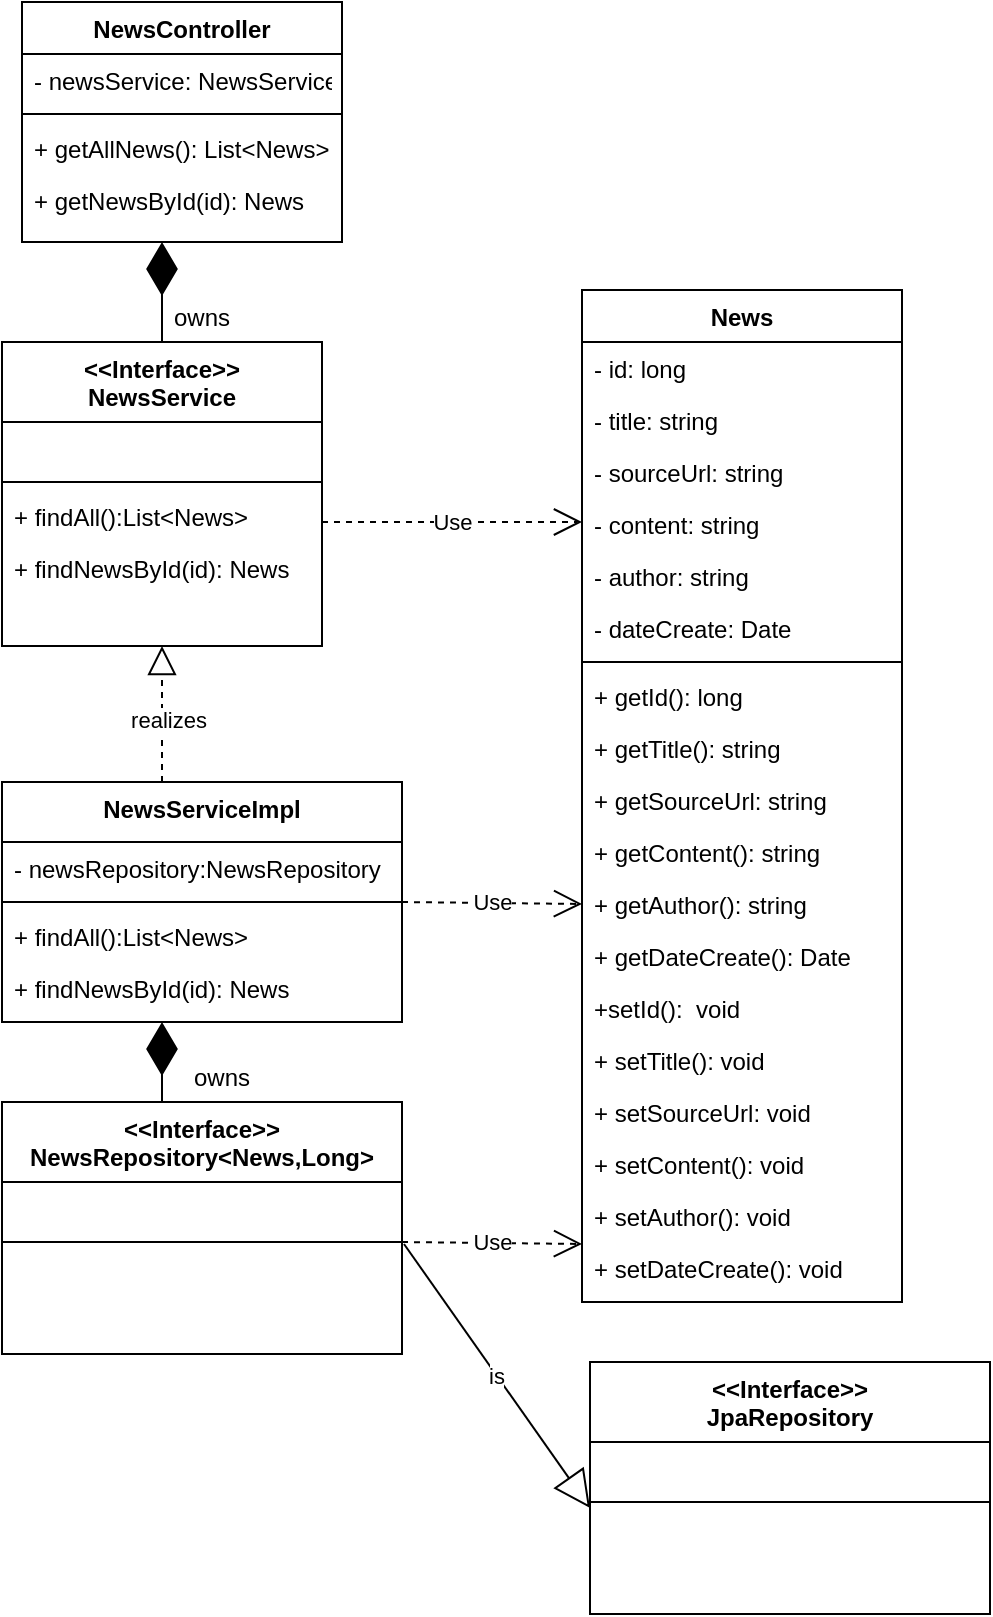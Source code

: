 <mxfile version="20.5.1" type="device"><diagram id="C5RBs43oDa-KdzZeNtuy" name="Page-1"><mxGraphModel dx="946" dy="589" grid="1" gridSize="10" guides="1" tooltips="1" connect="1" arrows="1" fold="1" page="1" pageScale="1" pageWidth="827" pageHeight="1169" math="0" shadow="0"><root><mxCell id="WIyWlLk6GJQsqaUBKTNV-0"/><mxCell id="WIyWlLk6GJQsqaUBKTNV-1" parent="WIyWlLk6GJQsqaUBKTNV-0"/><mxCell id="zkfFHV4jXpPFQw0GAbJ--0" value="NewsController" style="swimlane;fontStyle=1;align=center;verticalAlign=top;childLayout=stackLayout;horizontal=1;startSize=26;horizontalStack=0;resizeParent=1;resizeLast=0;collapsible=1;marginBottom=0;rounded=0;shadow=0;strokeWidth=1;" parent="WIyWlLk6GJQsqaUBKTNV-1" vertex="1"><mxGeometry x="30" y="30" width="160" height="120" as="geometry"><mxRectangle x="230" y="140" width="160" height="26" as="alternateBounds"/></mxGeometry></mxCell><mxCell id="zkfFHV4jXpPFQw0GAbJ--1" value="- newsService: NewsService" style="text;align=left;verticalAlign=top;spacingLeft=4;spacingRight=4;overflow=hidden;rotatable=0;points=[[0,0.5],[1,0.5]];portConstraint=eastwest;" parent="zkfFHV4jXpPFQw0GAbJ--0" vertex="1"><mxGeometry y="26" width="160" height="26" as="geometry"/></mxCell><mxCell id="zkfFHV4jXpPFQw0GAbJ--4" value="" style="line;html=1;strokeWidth=1;align=left;verticalAlign=middle;spacingTop=-1;spacingLeft=3;spacingRight=3;rotatable=0;labelPosition=right;points=[];portConstraint=eastwest;" parent="zkfFHV4jXpPFQw0GAbJ--0" vertex="1"><mxGeometry y="52" width="160" height="8" as="geometry"/></mxCell><mxCell id="zkfFHV4jXpPFQw0GAbJ--5" value="+ getAllNews(): List&lt;News&gt;" style="text;align=left;verticalAlign=top;spacingLeft=4;spacingRight=4;overflow=hidden;rotatable=0;points=[[0,0.5],[1,0.5]];portConstraint=eastwest;" parent="zkfFHV4jXpPFQw0GAbJ--0" vertex="1"><mxGeometry y="60" width="160" height="26" as="geometry"/></mxCell><mxCell id="EG5_YtN8OdS8Ps3YAumN-3" value="+ getNewsById(id): News" style="text;align=left;verticalAlign=top;spacingLeft=4;spacingRight=4;overflow=hidden;rotatable=0;points=[[0,0.5],[1,0.5]];portConstraint=eastwest;" vertex="1" parent="zkfFHV4jXpPFQw0GAbJ--0"><mxGeometry y="86" width="160" height="26" as="geometry"/></mxCell><mxCell id="zkfFHV4jXpPFQw0GAbJ--6" value="&lt;&lt;Interface&gt;&gt;&#10;NewsService" style="swimlane;fontStyle=1;align=center;verticalAlign=top;childLayout=stackLayout;horizontal=1;startSize=40;horizontalStack=0;resizeParent=1;resizeLast=0;collapsible=1;marginBottom=0;rounded=0;shadow=0;strokeWidth=1;" parent="WIyWlLk6GJQsqaUBKTNV-1" vertex="1"><mxGeometry x="20" y="200" width="160" height="152" as="geometry"><mxRectangle x="130" y="380" width="160" height="26" as="alternateBounds"/></mxGeometry></mxCell><mxCell id="zkfFHV4jXpPFQw0GAbJ--8" value=" " style="text;align=left;verticalAlign=top;spacingLeft=4;spacingRight=4;overflow=hidden;rotatable=0;points=[[0,0.5],[1,0.5]];portConstraint=eastwest;rounded=0;shadow=0;html=0;" parent="zkfFHV4jXpPFQw0GAbJ--6" vertex="1"><mxGeometry y="40" width="160" height="26" as="geometry"/></mxCell><mxCell id="zkfFHV4jXpPFQw0GAbJ--9" value="" style="line;html=1;strokeWidth=1;align=left;verticalAlign=middle;spacingTop=-1;spacingLeft=3;spacingRight=3;rotatable=0;labelPosition=right;points=[];portConstraint=eastwest;" parent="zkfFHV4jXpPFQw0GAbJ--6" vertex="1"><mxGeometry y="66" width="160" height="8" as="geometry"/></mxCell><mxCell id="zkfFHV4jXpPFQw0GAbJ--10" value="+ findAll():List&lt;News&gt;" style="text;align=left;verticalAlign=top;spacingLeft=4;spacingRight=4;overflow=hidden;rotatable=0;points=[[0,0.5],[1,0.5]];portConstraint=eastwest;fontStyle=0" parent="zkfFHV4jXpPFQw0GAbJ--6" vertex="1"><mxGeometry y="74" width="160" height="26" as="geometry"/></mxCell><mxCell id="zkfFHV4jXpPFQw0GAbJ--11" value="+ findNewsById(id): News" style="text;align=left;verticalAlign=top;spacingLeft=4;spacingRight=4;overflow=hidden;rotatable=0;points=[[0,0.5],[1,0.5]];portConstraint=eastwest;" parent="zkfFHV4jXpPFQw0GAbJ--6" vertex="1"><mxGeometry y="100" width="160" height="26" as="geometry"/></mxCell><mxCell id="zkfFHV4jXpPFQw0GAbJ--17" value="News" style="swimlane;fontStyle=1;align=center;verticalAlign=top;childLayout=stackLayout;horizontal=1;startSize=26;horizontalStack=0;resizeParent=1;resizeLast=0;collapsible=1;marginBottom=0;rounded=0;shadow=0;strokeWidth=1;" parent="WIyWlLk6GJQsqaUBKTNV-1" vertex="1"><mxGeometry x="310" y="174" width="160" height="506" as="geometry"><mxRectangle x="550" y="140" width="160" height="26" as="alternateBounds"/></mxGeometry></mxCell><mxCell id="zkfFHV4jXpPFQw0GAbJ--18" value="- id: long" style="text;align=left;verticalAlign=top;spacingLeft=4;spacingRight=4;overflow=hidden;rotatable=0;points=[[0,0.5],[1,0.5]];portConstraint=eastwest;" parent="zkfFHV4jXpPFQw0GAbJ--17" vertex="1"><mxGeometry y="26" width="160" height="26" as="geometry"/></mxCell><mxCell id="zkfFHV4jXpPFQw0GAbJ--19" value="- title: string" style="text;align=left;verticalAlign=top;spacingLeft=4;spacingRight=4;overflow=hidden;rotatable=0;points=[[0,0.5],[1,0.5]];portConstraint=eastwest;rounded=0;shadow=0;html=0;" parent="zkfFHV4jXpPFQw0GAbJ--17" vertex="1"><mxGeometry y="52" width="160" height="26" as="geometry"/></mxCell><mxCell id="zkfFHV4jXpPFQw0GAbJ--20" value="- sourceUrl: string" style="text;align=left;verticalAlign=top;spacingLeft=4;spacingRight=4;overflow=hidden;rotatable=0;points=[[0,0.5],[1,0.5]];portConstraint=eastwest;rounded=0;shadow=0;html=0;" parent="zkfFHV4jXpPFQw0GAbJ--17" vertex="1"><mxGeometry y="78" width="160" height="26" as="geometry"/></mxCell><mxCell id="zkfFHV4jXpPFQw0GAbJ--21" value="- content: string" style="text;align=left;verticalAlign=top;spacingLeft=4;spacingRight=4;overflow=hidden;rotatable=0;points=[[0,0.5],[1,0.5]];portConstraint=eastwest;rounded=0;shadow=0;html=0;" parent="zkfFHV4jXpPFQw0GAbJ--17" vertex="1"><mxGeometry y="104" width="160" height="26" as="geometry"/></mxCell><mxCell id="zkfFHV4jXpPFQw0GAbJ--22" value="- author: string" style="text;align=left;verticalAlign=top;spacingLeft=4;spacingRight=4;overflow=hidden;rotatable=0;points=[[0,0.5],[1,0.5]];portConstraint=eastwest;rounded=0;shadow=0;html=0;" parent="zkfFHV4jXpPFQw0GAbJ--17" vertex="1"><mxGeometry y="130" width="160" height="26" as="geometry"/></mxCell><mxCell id="zkfFHV4jXpPFQw0GAbJ--24" value="- dateCreate: Date" style="text;align=left;verticalAlign=top;spacingLeft=4;spacingRight=4;overflow=hidden;rotatable=0;points=[[0,0.5],[1,0.5]];portConstraint=eastwest;" parent="zkfFHV4jXpPFQw0GAbJ--17" vertex="1"><mxGeometry y="156" width="160" height="26" as="geometry"/></mxCell><mxCell id="zkfFHV4jXpPFQw0GAbJ--23" value="" style="line;html=1;strokeWidth=1;align=left;verticalAlign=middle;spacingTop=-1;spacingLeft=3;spacingRight=3;rotatable=0;labelPosition=right;points=[];portConstraint=eastwest;" parent="zkfFHV4jXpPFQw0GAbJ--17" vertex="1"><mxGeometry y="182" width="160" height="8" as="geometry"/></mxCell><mxCell id="zkfFHV4jXpPFQw0GAbJ--25" value="+ getId(): long" style="text;align=left;verticalAlign=top;spacingLeft=4;spacingRight=4;overflow=hidden;rotatable=0;points=[[0,0.5],[1,0.5]];portConstraint=eastwest;" parent="zkfFHV4jXpPFQw0GAbJ--17" vertex="1"><mxGeometry y="190" width="160" height="26" as="geometry"/></mxCell><mxCell id="EG5_YtN8OdS8Ps3YAumN-14" value="+ getTitle(): string" style="text;align=left;verticalAlign=top;spacingLeft=4;spacingRight=4;overflow=hidden;rotatable=0;points=[[0,0.5],[1,0.5]];portConstraint=eastwest;rounded=0;shadow=0;html=0;" vertex="1" parent="zkfFHV4jXpPFQw0GAbJ--17"><mxGeometry y="216" width="160" height="26" as="geometry"/></mxCell><mxCell id="EG5_YtN8OdS8Ps3YAumN-16" value="+ getSourceUrl: string" style="text;align=left;verticalAlign=top;spacingLeft=4;spacingRight=4;overflow=hidden;rotatable=0;points=[[0,0.5],[1,0.5]];portConstraint=eastwest;rounded=0;shadow=0;html=0;" vertex="1" parent="zkfFHV4jXpPFQw0GAbJ--17"><mxGeometry y="242" width="160" height="26" as="geometry"/></mxCell><mxCell id="EG5_YtN8OdS8Ps3YAumN-15" value="+ getContent(): string" style="text;align=left;verticalAlign=top;spacingLeft=4;spacingRight=4;overflow=hidden;rotatable=0;points=[[0,0.5],[1,0.5]];portConstraint=eastwest;" vertex="1" parent="zkfFHV4jXpPFQw0GAbJ--17"><mxGeometry y="268" width="160" height="26" as="geometry"/></mxCell><mxCell id="EG5_YtN8OdS8Ps3YAumN-38" value="Use" style="endArrow=open;endSize=12;dashed=1;html=1;rounded=0;entryX=0;entryY=0.5;entryDx=0;entryDy=0;" edge="1" parent="zkfFHV4jXpPFQw0GAbJ--17" target="EG5_YtN8OdS8Ps3YAumN-18"><mxGeometry width="160" relative="1" as="geometry"><mxPoint x="-90" y="306" as="sourcePoint"/><mxPoint x="40" y="306" as="targetPoint"/></mxGeometry></mxCell><mxCell id="EG5_YtN8OdS8Ps3YAumN-18" value="+ getAuthor(): string" style="text;align=left;verticalAlign=top;spacingLeft=4;spacingRight=4;overflow=hidden;rotatable=0;points=[[0,0.5],[1,0.5]];portConstraint=eastwest;rounded=0;shadow=0;html=0;" vertex="1" parent="zkfFHV4jXpPFQw0GAbJ--17"><mxGeometry y="294" width="160" height="26" as="geometry"/></mxCell><mxCell id="EG5_YtN8OdS8Ps3YAumN-17" value="+ getDateCreate(): Date" style="text;align=left;verticalAlign=top;spacingLeft=4;spacingRight=4;overflow=hidden;rotatable=0;points=[[0,0.5],[1,0.5]];portConstraint=eastwest;" vertex="1" parent="zkfFHV4jXpPFQw0GAbJ--17"><mxGeometry y="320" width="160" height="26" as="geometry"/></mxCell><mxCell id="EG5_YtN8OdS8Ps3YAumN-25" value="+setId():  void" style="text;align=left;verticalAlign=top;spacingLeft=4;spacingRight=4;overflow=hidden;rotatable=0;points=[[0,0.5],[1,0.5]];portConstraint=eastwest;" vertex="1" parent="zkfFHV4jXpPFQw0GAbJ--17"><mxGeometry y="346" width="160" height="26" as="geometry"/></mxCell><mxCell id="EG5_YtN8OdS8Ps3YAumN-30" value="+ setTitle(): void" style="text;align=left;verticalAlign=top;spacingLeft=4;spacingRight=4;overflow=hidden;rotatable=0;points=[[0,0.5],[1,0.5]];portConstraint=eastwest;" vertex="1" parent="zkfFHV4jXpPFQw0GAbJ--17"><mxGeometry y="372" width="160" height="26" as="geometry"/></mxCell><mxCell id="EG5_YtN8OdS8Ps3YAumN-29" value="+ setSourceUrl: void" style="text;align=left;verticalAlign=top;spacingLeft=4;spacingRight=4;overflow=hidden;rotatable=0;points=[[0,0.5],[1,0.5]];portConstraint=eastwest;rounded=0;shadow=0;html=0;" vertex="1" parent="zkfFHV4jXpPFQw0GAbJ--17"><mxGeometry y="398" width="160" height="26" as="geometry"/></mxCell><mxCell id="EG5_YtN8OdS8Ps3YAumN-28" value="+ setContent(): void" style="text;align=left;verticalAlign=top;spacingLeft=4;spacingRight=4;overflow=hidden;rotatable=0;points=[[0,0.5],[1,0.5]];portConstraint=eastwest;" vertex="1" parent="zkfFHV4jXpPFQw0GAbJ--17"><mxGeometry y="424" width="160" height="26" as="geometry"/></mxCell><mxCell id="EG5_YtN8OdS8Ps3YAumN-27" value="+ setAuthor(): void" style="text;align=left;verticalAlign=top;spacingLeft=4;spacingRight=4;overflow=hidden;rotatable=0;points=[[0,0.5],[1,0.5]];portConstraint=eastwest;rounded=0;shadow=0;html=0;" vertex="1" parent="zkfFHV4jXpPFQw0GAbJ--17"><mxGeometry y="450" width="160" height="26" as="geometry"/></mxCell><mxCell id="EG5_YtN8OdS8Ps3YAumN-26" value="+ setDateCreate(): void" style="text;align=left;verticalAlign=top;spacingLeft=4;spacingRight=4;overflow=hidden;rotatable=0;points=[[0,0.5],[1,0.5]];portConstraint=eastwest;rounded=0;shadow=0;html=0;" vertex="1" parent="zkfFHV4jXpPFQw0GAbJ--17"><mxGeometry y="476" width="160" height="26" as="geometry"/></mxCell><mxCell id="EG5_YtN8OdS8Ps3YAumN-0" value="" style="endArrow=diamondThin;endFill=1;endSize=24;html=1;rounded=0;exitX=0;exitY=1;exitDx=0;exitDy=0;exitPerimeter=0;" edge="1" parent="WIyWlLk6GJQsqaUBKTNV-1" source="EG5_YtN8OdS8Ps3YAumN-2"><mxGeometry width="160" relative="1" as="geometry"><mxPoint x="100" y="230" as="sourcePoint"/><mxPoint x="100" y="150" as="targetPoint"/></mxGeometry></mxCell><mxCell id="EG5_YtN8OdS8Ps3YAumN-2" value="owns" style="text;align=left;verticalAlign=top;spacingLeft=4;spacingRight=4;overflow=hidden;rotatable=0;points=[[0,0.5],[1,0.5]];portConstraint=eastwest;rounded=0;shadow=0;html=0;" vertex="1" parent="WIyWlLk6GJQsqaUBKTNV-1"><mxGeometry x="100" y="174" width="160" height="26" as="geometry"/></mxCell><mxCell id="EG5_YtN8OdS8Ps3YAumN-7" value="NewsServiceImpl" style="swimlane;fontStyle=1;align=center;verticalAlign=top;childLayout=stackLayout;horizontal=1;startSize=30;horizontalStack=0;resizeParent=1;resizeLast=0;collapsible=1;marginBottom=0;rounded=0;shadow=0;strokeWidth=1;" vertex="1" parent="WIyWlLk6GJQsqaUBKTNV-1"><mxGeometry x="20" y="420" width="200" height="120" as="geometry"><mxRectangle x="130" y="380" width="160" height="26" as="alternateBounds"/></mxGeometry></mxCell><mxCell id="EG5_YtN8OdS8Ps3YAumN-8" value="- newsRepository:NewsRepository" style="text;align=left;verticalAlign=top;spacingLeft=4;spacingRight=4;overflow=hidden;rotatable=0;points=[[0,0.5],[1,0.5]];portConstraint=eastwest;rounded=0;shadow=0;html=0;" vertex="1" parent="EG5_YtN8OdS8Ps3YAumN-7"><mxGeometry y="30" width="200" height="26" as="geometry"/></mxCell><mxCell id="EG5_YtN8OdS8Ps3YAumN-9" value="" style="line;html=1;strokeWidth=1;align=left;verticalAlign=middle;spacingTop=-1;spacingLeft=3;spacingRight=3;rotatable=0;labelPosition=right;points=[];portConstraint=eastwest;" vertex="1" parent="EG5_YtN8OdS8Ps3YAumN-7"><mxGeometry y="56" width="200" height="8" as="geometry"/></mxCell><mxCell id="EG5_YtN8OdS8Ps3YAumN-10" value="+ findAll():List&lt;News&gt;" style="text;align=left;verticalAlign=top;spacingLeft=4;spacingRight=4;overflow=hidden;rotatable=0;points=[[0,0.5],[1,0.5]];portConstraint=eastwest;fontStyle=0" vertex="1" parent="EG5_YtN8OdS8Ps3YAumN-7"><mxGeometry y="64" width="200" height="26" as="geometry"/></mxCell><mxCell id="EG5_YtN8OdS8Ps3YAumN-11" value="+ findNewsById(id): News" style="text;align=left;verticalAlign=top;spacingLeft=4;spacingRight=4;overflow=hidden;rotatable=0;points=[[0,0.5],[1,0.5]];portConstraint=eastwest;" vertex="1" parent="EG5_YtN8OdS8Ps3YAumN-7"><mxGeometry y="90" width="200" height="26" as="geometry"/></mxCell><mxCell id="EG5_YtN8OdS8Ps3YAumN-12" value="" style="endArrow=block;dashed=1;endFill=0;endSize=12;html=1;rounded=0;entryX=0.5;entryY=1;entryDx=0;entryDy=0;" edge="1" parent="WIyWlLk6GJQsqaUBKTNV-1" target="zkfFHV4jXpPFQw0GAbJ--6"><mxGeometry width="160" relative="1" as="geometry"><mxPoint x="100" y="420" as="sourcePoint"/><mxPoint x="490" y="280" as="targetPoint"/></mxGeometry></mxCell><mxCell id="EG5_YtN8OdS8Ps3YAumN-13" value="realizes" style="edgeLabel;html=1;align=center;verticalAlign=middle;resizable=0;points=[];" vertex="1" connectable="0" parent="EG5_YtN8OdS8Ps3YAumN-12"><mxGeometry x="-0.088" y="-3" relative="1" as="geometry"><mxPoint as="offset"/></mxGeometry></mxCell><mxCell id="EG5_YtN8OdS8Ps3YAumN-31" value="Use" style="endArrow=open;endSize=12;dashed=1;html=1;rounded=0;" edge="1" parent="WIyWlLk6GJQsqaUBKTNV-1"><mxGeometry width="160" relative="1" as="geometry"><mxPoint x="180" y="290" as="sourcePoint"/><mxPoint x="310" y="290" as="targetPoint"/></mxGeometry></mxCell><mxCell id="EG5_YtN8OdS8Ps3YAumN-32" value="&lt;&lt;Interface&gt;&gt;&#10;NewsRepository&lt;News,Long&gt;" style="swimlane;fontStyle=1;align=center;verticalAlign=top;childLayout=stackLayout;horizontal=1;startSize=40;horizontalStack=0;resizeParent=1;resizeLast=0;collapsible=1;marginBottom=0;rounded=0;shadow=0;strokeWidth=1;" vertex="1" parent="WIyWlLk6GJQsqaUBKTNV-1"><mxGeometry x="20" y="580" width="200" height="126" as="geometry"><mxRectangle x="130" y="380" width="160" height="26" as="alternateBounds"/></mxGeometry></mxCell><mxCell id="EG5_YtN8OdS8Ps3YAumN-33" value=" " style="text;align=left;verticalAlign=top;spacingLeft=4;spacingRight=4;overflow=hidden;rotatable=0;points=[[0,0.5],[1,0.5]];portConstraint=eastwest;rounded=0;shadow=0;html=0;" vertex="1" parent="EG5_YtN8OdS8Ps3YAumN-32"><mxGeometry y="40" width="200" height="26" as="geometry"/></mxCell><mxCell id="EG5_YtN8OdS8Ps3YAumN-34" value="" style="line;html=1;strokeWidth=1;align=left;verticalAlign=middle;spacingTop=-1;spacingLeft=3;spacingRight=3;rotatable=0;labelPosition=right;points=[];portConstraint=eastwest;" vertex="1" parent="EG5_YtN8OdS8Ps3YAumN-32"><mxGeometry y="66" width="200" height="8" as="geometry"/></mxCell><mxCell id="EG5_YtN8OdS8Ps3YAumN-39" value="Use" style="endArrow=open;endSize=12;dashed=1;html=1;rounded=0;entryX=0;entryY=0.5;entryDx=0;entryDy=0;" edge="1" parent="WIyWlLk6GJQsqaUBKTNV-1"><mxGeometry width="160" relative="1" as="geometry"><mxPoint x="220" y="650" as="sourcePoint"/><mxPoint x="310" y="651" as="targetPoint"/></mxGeometry></mxCell><mxCell id="EG5_YtN8OdS8Ps3YAumN-40" value="&lt;&lt;Interface&gt;&gt;&#10;JpaRepository" style="swimlane;fontStyle=1;align=center;verticalAlign=top;childLayout=stackLayout;horizontal=1;startSize=40;horizontalStack=0;resizeParent=1;resizeLast=0;collapsible=1;marginBottom=0;rounded=0;shadow=0;strokeWidth=1;" vertex="1" parent="WIyWlLk6GJQsqaUBKTNV-1"><mxGeometry x="314" y="710" width="200" height="126" as="geometry"><mxRectangle x="130" y="380" width="160" height="26" as="alternateBounds"/></mxGeometry></mxCell><mxCell id="EG5_YtN8OdS8Ps3YAumN-41" value=" " style="text;align=left;verticalAlign=top;spacingLeft=4;spacingRight=4;overflow=hidden;rotatable=0;points=[[0,0.5],[1,0.5]];portConstraint=eastwest;rounded=0;shadow=0;html=0;" vertex="1" parent="EG5_YtN8OdS8Ps3YAumN-40"><mxGeometry y="40" width="200" height="26" as="geometry"/></mxCell><mxCell id="EG5_YtN8OdS8Ps3YAumN-42" value="" style="line;html=1;strokeWidth=1;align=left;verticalAlign=middle;spacingTop=-1;spacingLeft=3;spacingRight=3;rotatable=0;labelPosition=right;points=[];portConstraint=eastwest;" vertex="1" parent="EG5_YtN8OdS8Ps3YAumN-40"><mxGeometry y="66" width="200" height="8" as="geometry"/></mxCell><mxCell id="EG5_YtN8OdS8Ps3YAumN-43" value="is" style="endArrow=block;endSize=16;endFill=0;html=1;rounded=0;entryX=0;entryY=0.875;entryDx=0;entryDy=0;entryPerimeter=0;exitX=1.005;exitY=1.192;exitDx=0;exitDy=0;exitPerimeter=0;" edge="1" parent="WIyWlLk6GJQsqaUBKTNV-1" source="EG5_YtN8OdS8Ps3YAumN-33" target="EG5_YtN8OdS8Ps3YAumN-42"><mxGeometry width="160" relative="1" as="geometry"><mxPoint x="120" y="700" as="sourcePoint"/><mxPoint x="490" y="580" as="targetPoint"/></mxGeometry></mxCell><mxCell id="EG5_YtN8OdS8Ps3YAumN-44" value="owns" style="text;align=left;verticalAlign=top;spacingLeft=4;spacingRight=4;overflow=hidden;rotatable=0;points=[[0,0.5],[1,0.5]];portConstraint=eastwest;rounded=0;shadow=0;html=0;" vertex="1" parent="WIyWlLk6GJQsqaUBKTNV-1"><mxGeometry x="110" y="554" width="160" height="26" as="geometry"/></mxCell><mxCell id="EG5_YtN8OdS8Ps3YAumN-46" value="" style="endArrow=diamondThin;endFill=1;endSize=24;html=1;rounded=0;exitX=0.4;exitY=0;exitDx=0;exitDy=0;exitPerimeter=0;" edge="1" parent="WIyWlLk6GJQsqaUBKTNV-1" source="EG5_YtN8OdS8Ps3YAumN-32"><mxGeometry width="160" relative="1" as="geometry"><mxPoint x="330" y="380" as="sourcePoint"/><mxPoint x="100" y="540" as="targetPoint"/></mxGeometry></mxCell></root></mxGraphModel></diagram></mxfile>